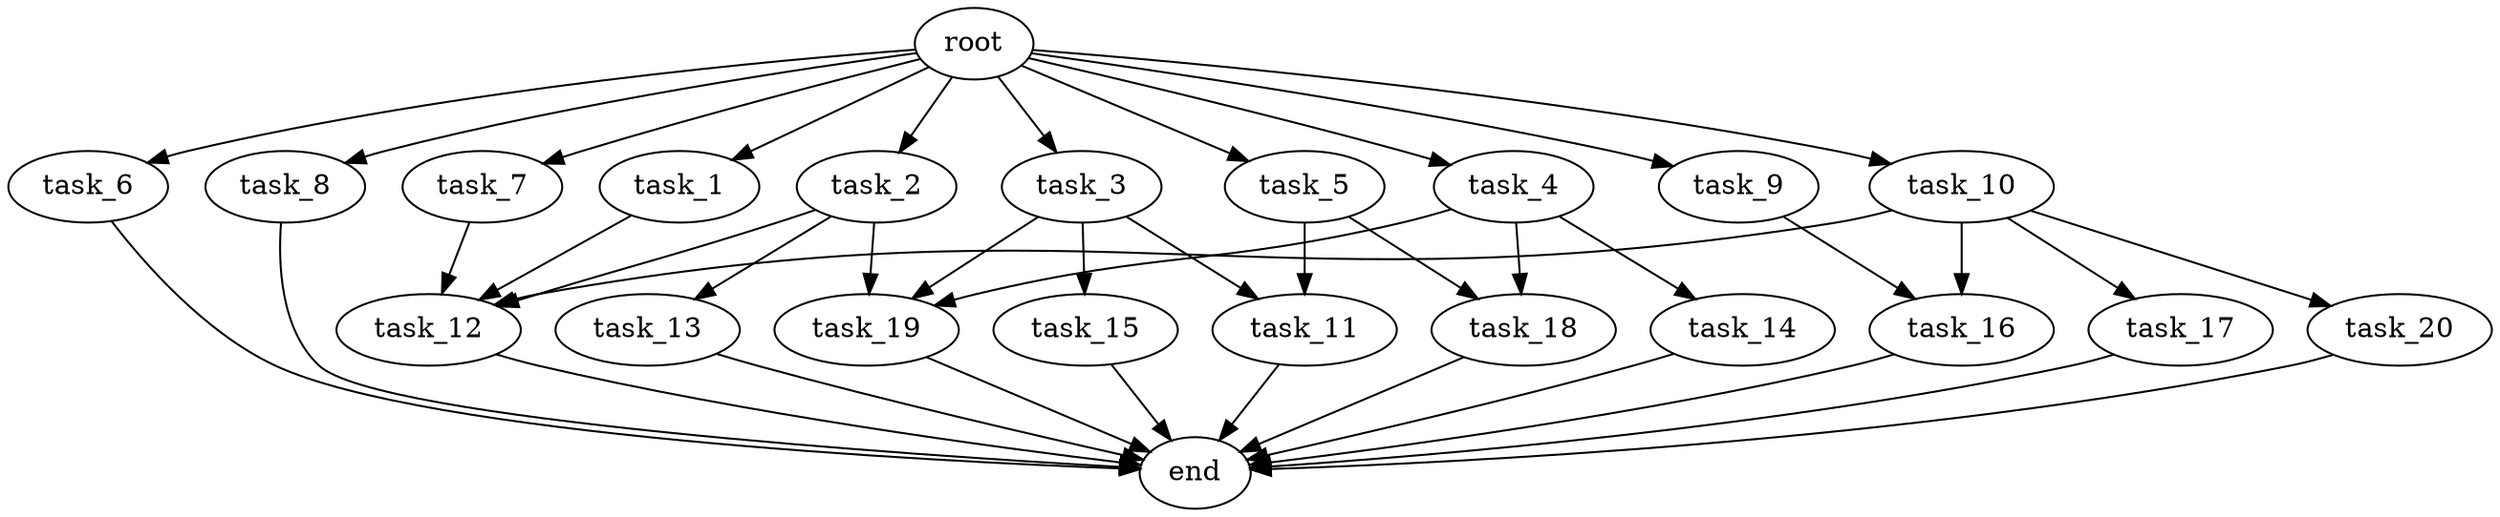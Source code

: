 digraph G {
  root [size="0.000000e+00"];
  task_1 [size="4.089260e+09"];
  task_2 [size="7.689952e+09"];
  task_3 [size="7.658511e+09"];
  task_4 [size="9.783355e+09"];
  task_5 [size="6.459162e+09"];
  task_6 [size="4.204199e+09"];
  task_7 [size="9.928573e+09"];
  task_8 [size="3.825414e+09"];
  task_9 [size="8.696333e+09"];
  task_10 [size="9.067766e+09"];
  task_11 [size="3.757080e+09"];
  task_12 [size="6.827621e+09"];
  task_13 [size="6.618264e+09"];
  task_14 [size="5.393463e+09"];
  task_15 [size="6.535687e+09"];
  task_16 [size="3.478351e+09"];
  task_17 [size="1.785558e+09"];
  task_18 [size="5.373048e+09"];
  task_19 [size="5.288897e+09"];
  task_20 [size="7.278854e+09"];
  end [size="0.000000e+00"];

  root -> task_1 [size="1.000000e-12"];
  root -> task_2 [size="1.000000e-12"];
  root -> task_3 [size="1.000000e-12"];
  root -> task_4 [size="1.000000e-12"];
  root -> task_5 [size="1.000000e-12"];
  root -> task_6 [size="1.000000e-12"];
  root -> task_7 [size="1.000000e-12"];
  root -> task_8 [size="1.000000e-12"];
  root -> task_9 [size="1.000000e-12"];
  root -> task_10 [size="1.000000e-12"];
  task_1 -> task_12 [size="1.706905e+08"];
  task_2 -> task_12 [size="1.706905e+08"];
  task_2 -> task_13 [size="6.618264e+08"];
  task_2 -> task_19 [size="1.762966e+08"];
  task_3 -> task_11 [size="1.878540e+08"];
  task_3 -> task_15 [size="6.535687e+08"];
  task_3 -> task_19 [size="1.762966e+08"];
  task_4 -> task_14 [size="5.393463e+08"];
  task_4 -> task_18 [size="2.686524e+08"];
  task_4 -> task_19 [size="1.762966e+08"];
  task_5 -> task_11 [size="1.878540e+08"];
  task_5 -> task_18 [size="2.686524e+08"];
  task_6 -> end [size="1.000000e-12"];
  task_7 -> task_12 [size="1.706905e+08"];
  task_8 -> end [size="1.000000e-12"];
  task_9 -> task_16 [size="1.739176e+08"];
  task_10 -> task_12 [size="1.706905e+08"];
  task_10 -> task_16 [size="1.739176e+08"];
  task_10 -> task_17 [size="1.785558e+08"];
  task_10 -> task_20 [size="7.278854e+08"];
  task_11 -> end [size="1.000000e-12"];
  task_12 -> end [size="1.000000e-12"];
  task_13 -> end [size="1.000000e-12"];
  task_14 -> end [size="1.000000e-12"];
  task_15 -> end [size="1.000000e-12"];
  task_16 -> end [size="1.000000e-12"];
  task_17 -> end [size="1.000000e-12"];
  task_18 -> end [size="1.000000e-12"];
  task_19 -> end [size="1.000000e-12"];
  task_20 -> end [size="1.000000e-12"];
}
